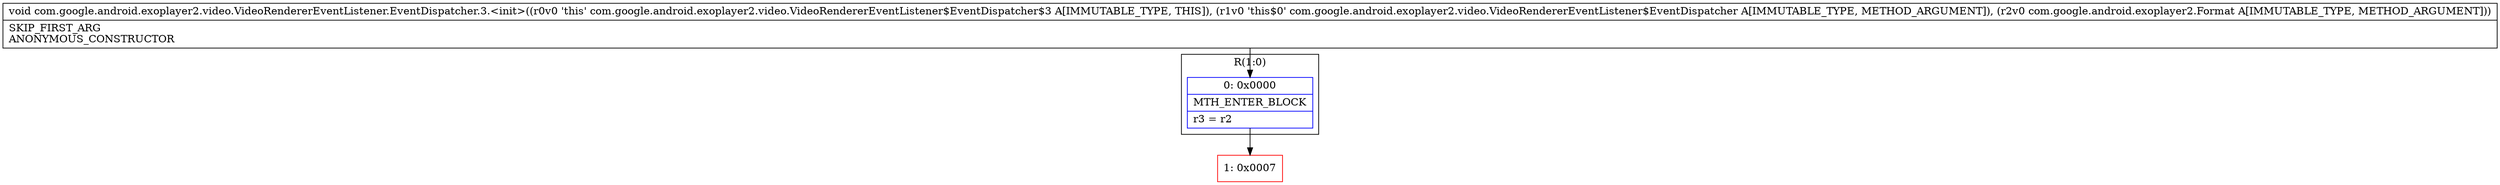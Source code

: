 digraph "CFG forcom.google.android.exoplayer2.video.VideoRendererEventListener.EventDispatcher.3.\<init\>(Lcom\/google\/android\/exoplayer2\/video\/VideoRendererEventListener$EventDispatcher;Lcom\/google\/android\/exoplayer2\/Format;)V" {
subgraph cluster_Region_780668874 {
label = "R(1:0)";
node [shape=record,color=blue];
Node_0 [shape=record,label="{0\:\ 0x0000|MTH_ENTER_BLOCK\l|r3 = r2\l}"];
}
Node_1 [shape=record,color=red,label="{1\:\ 0x0007}"];
MethodNode[shape=record,label="{void com.google.android.exoplayer2.video.VideoRendererEventListener.EventDispatcher.3.\<init\>((r0v0 'this' com.google.android.exoplayer2.video.VideoRendererEventListener$EventDispatcher$3 A[IMMUTABLE_TYPE, THIS]), (r1v0 'this$0' com.google.android.exoplayer2.video.VideoRendererEventListener$EventDispatcher A[IMMUTABLE_TYPE, METHOD_ARGUMENT]), (r2v0 com.google.android.exoplayer2.Format A[IMMUTABLE_TYPE, METHOD_ARGUMENT]))  | SKIP_FIRST_ARG\lANONYMOUS_CONSTRUCTOR\l}"];
MethodNode -> Node_0;
Node_0 -> Node_1;
}

